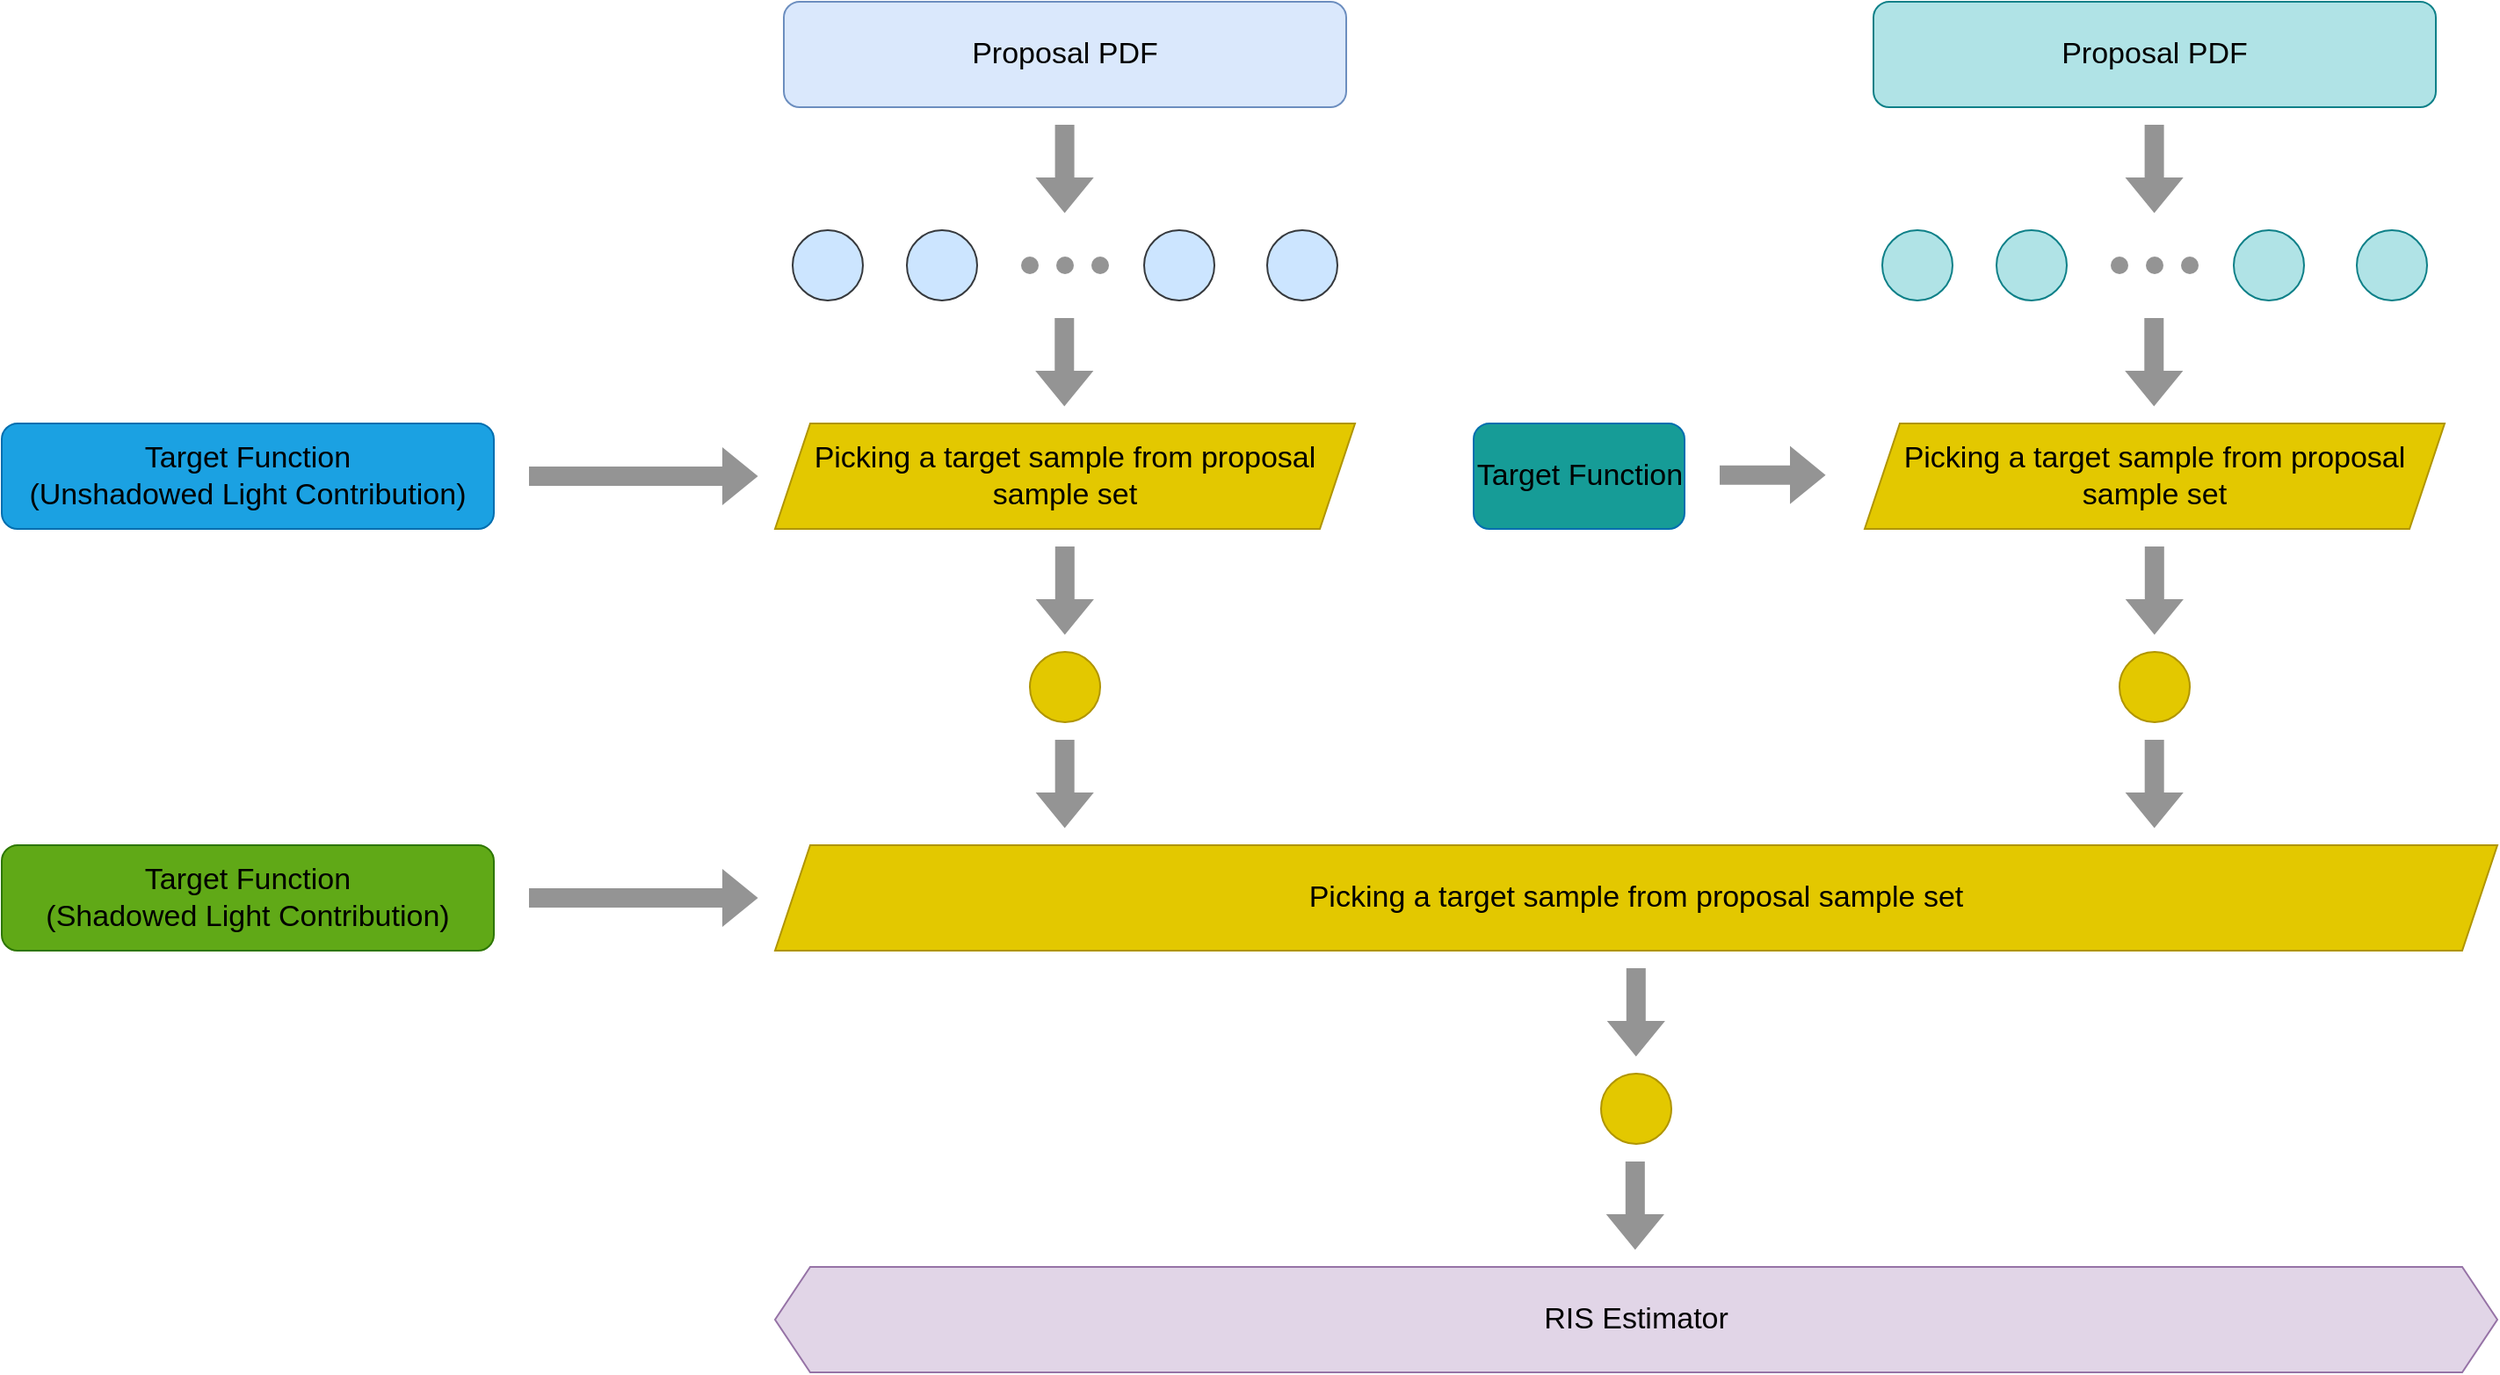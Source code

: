 <mxfile version="22.1.3" type="device">
  <diagram id="rXO1-PHmHEGK-uwkWSwN" name="Page-1">
    <mxGraphModel dx="2082" dy="1132" grid="1" gridSize="10" guides="1" tooltips="1" connect="1" arrows="1" fold="1" page="1" pageScale="1" pageWidth="850" pageHeight="1100" math="0" shadow="0">
      <root>
        <mxCell id="0" />
        <mxCell id="1" parent="0" />
        <mxCell id="51ZkBqOI2KHY6uZn7XRc-2" value="&lt;font style=&quot;font-size: 17px;&quot;&gt;Proposal PDF&lt;/font&gt;" style="rounded=1;whiteSpace=wrap;html=1;fillColor=#dae8fc;strokeColor=#6c8ebf;" parent="1" vertex="1">
          <mxGeometry x="345" y="60" width="320" height="60" as="geometry" />
        </mxCell>
        <mxCell id="51ZkBqOI2KHY6uZn7XRc-4" value="" style="ellipse;whiteSpace=wrap;html=1;fillColor=#cce5ff;strokeColor=#36393d;" parent="1" vertex="1">
          <mxGeometry x="350" y="190" width="40" height="40" as="geometry" />
        </mxCell>
        <mxCell id="51ZkBqOI2KHY6uZn7XRc-5" value="" style="shape=flexArrow;endArrow=classic;html=1;rounded=0;strokeColor=#949494;fillColor=#949494;" parent="1" edge="1">
          <mxGeometry width="50" height="50" relative="1" as="geometry">
            <mxPoint x="504.8" y="130" as="sourcePoint" />
            <mxPoint x="504.8" y="180" as="targetPoint" />
          </mxGeometry>
        </mxCell>
        <mxCell id="51ZkBqOI2KHY6uZn7XRc-6" value="" style="ellipse;whiteSpace=wrap;html=1;fillColor=#cce5ff;strokeColor=#36393d;" parent="1" vertex="1">
          <mxGeometry x="415" y="190" width="40" height="40" as="geometry" />
        </mxCell>
        <mxCell id="51ZkBqOI2KHY6uZn7XRc-7" value="" style="ellipse;whiteSpace=wrap;html=1;fillColor=#cce5ff;strokeColor=#36393d;" parent="1" vertex="1">
          <mxGeometry x="620" y="190" width="40" height="40" as="geometry" />
        </mxCell>
        <mxCell id="51ZkBqOI2KHY6uZn7XRc-8" value="" style="ellipse;whiteSpace=wrap;html=1;fillColor=#cce5ff;strokeColor=#36393d;" parent="1" vertex="1">
          <mxGeometry x="550" y="190" width="40" height="40" as="geometry" />
        </mxCell>
        <mxCell id="51ZkBqOI2KHY6uZn7XRc-10" value="&lt;font style=&quot;font-size: 17px;&quot; color=&quot;#000000&quot;&gt;Target Function&lt;br&gt;(Shadowed Light Contribution)&lt;br&gt;&lt;/font&gt;" style="rounded=1;whiteSpace=wrap;html=1;fillColor=#60a917;strokeColor=#2D7600;fontColor=#ffffff;" parent="1" vertex="1">
          <mxGeometry x="-100" y="540" width="280" height="60" as="geometry" />
        </mxCell>
        <mxCell id="51ZkBqOI2KHY6uZn7XRc-26" value="" style="ellipse;whiteSpace=wrap;html=1;fillColor=#949494;strokeColor=none;" parent="1" vertex="1">
          <mxGeometry x="480" y="205" width="10" height="10" as="geometry" />
        </mxCell>
        <mxCell id="51ZkBqOI2KHY6uZn7XRc-27" value="" style="ellipse;whiteSpace=wrap;html=1;fillColor=#949494;strokeColor=none;" parent="1" vertex="1">
          <mxGeometry x="500" y="205" width="10" height="10" as="geometry" />
        </mxCell>
        <mxCell id="51ZkBqOI2KHY6uZn7XRc-28" value="" style="ellipse;whiteSpace=wrap;html=1;fillColor=#949494;strokeColor=none;" parent="1" vertex="1">
          <mxGeometry x="520" y="205" width="10" height="10" as="geometry" />
        </mxCell>
        <mxCell id="51ZkBqOI2KHY6uZn7XRc-33" value="" style="shape=flexArrow;endArrow=classic;html=1;rounded=0;strokeColor=#949494;fillColor=#949494;" parent="1" edge="1">
          <mxGeometry width="50" height="50" relative="1" as="geometry">
            <mxPoint x="504.64" y="240" as="sourcePoint" />
            <mxPoint x="504.64" y="290" as="targetPoint" />
          </mxGeometry>
        </mxCell>
        <mxCell id="aF8rHnsR7WEKU3UhU54R-1" value="&lt;font style=&quot;font-size: 17px;&quot;&gt;Proposal PDF&lt;/font&gt;" style="rounded=1;whiteSpace=wrap;html=1;fillColor=#b0e3e6;strokeColor=#0e8088;" parent="1" vertex="1">
          <mxGeometry x="965" y="60" width="320" height="60" as="geometry" />
        </mxCell>
        <mxCell id="aF8rHnsR7WEKU3UhU54R-2" value="" style="ellipse;whiteSpace=wrap;html=1;fillColor=#b0e3e6;strokeColor=#0e8088;" parent="1" vertex="1">
          <mxGeometry x="970" y="190" width="40" height="40" as="geometry" />
        </mxCell>
        <mxCell id="aF8rHnsR7WEKU3UhU54R-3" value="" style="shape=flexArrow;endArrow=classic;html=1;rounded=0;strokeColor=#949494;fillColor=#949494;" parent="1" edge="1">
          <mxGeometry width="50" height="50" relative="1" as="geometry">
            <mxPoint x="1124.8" y="130" as="sourcePoint" />
            <mxPoint x="1124.8" y="180" as="targetPoint" />
          </mxGeometry>
        </mxCell>
        <mxCell id="aF8rHnsR7WEKU3UhU54R-4" value="" style="ellipse;whiteSpace=wrap;html=1;fillColor=#b0e3e6;strokeColor=#0e8088;" parent="1" vertex="1">
          <mxGeometry x="1035" y="190" width="40" height="40" as="geometry" />
        </mxCell>
        <mxCell id="aF8rHnsR7WEKU3UhU54R-5" value="" style="ellipse;whiteSpace=wrap;html=1;fillColor=#b0e3e6;strokeColor=#0e8088;" parent="1" vertex="1">
          <mxGeometry x="1240" y="190" width="40" height="40" as="geometry" />
        </mxCell>
        <mxCell id="aF8rHnsR7WEKU3UhU54R-6" value="" style="ellipse;whiteSpace=wrap;html=1;fillColor=#b0e3e6;strokeColor=#0e8088;" parent="1" vertex="1">
          <mxGeometry x="1170" y="190" width="40" height="40" as="geometry" />
        </mxCell>
        <mxCell id="aF8rHnsR7WEKU3UhU54R-7" value="&lt;font style=&quot;font-size: 17px;&quot; color=&quot;#000000&quot;&gt;Target Function&lt;/font&gt;" style="rounded=1;whiteSpace=wrap;html=1;fillColor=#169C97;strokeColor=#006EAF;fontColor=#ffffff;" parent="1" vertex="1">
          <mxGeometry x="737.5" y="300" width="120" height="60" as="geometry" />
        </mxCell>
        <mxCell id="aF8rHnsR7WEKU3UhU54R-8" value="&lt;span style=&quot;font-size: 17px;&quot;&gt;Picking a target sample from proposal sample set&lt;/span&gt;" style="shape=parallelogram;perimeter=parallelogramPerimeter;whiteSpace=wrap;html=1;fixedSize=1;fontColor=#000000;fillColor=#e3c800;strokeColor=#B09500;" parent="1" vertex="1">
          <mxGeometry x="960" y="300" width="330" height="60" as="geometry" />
        </mxCell>
        <mxCell id="aF8rHnsR7WEKU3UhU54R-9" value="" style="shape=flexArrow;endArrow=classic;html=1;rounded=0;fontColor=#000000;strokeColor=#949494;fillColor=#949494;fillStyle=solid;gradientColor=none;" parent="1" edge="1">
          <mxGeometry width="50" height="50" relative="1" as="geometry">
            <mxPoint x="877.5" y="329.33" as="sourcePoint" />
            <mxPoint x="937.5" y="329.33" as="targetPoint" />
          </mxGeometry>
        </mxCell>
        <mxCell id="aF8rHnsR7WEKU3UhU54R-10" value="" style="ellipse;whiteSpace=wrap;html=1;fillColor=#e3c800;strokeColor=#B09500;fontColor=#000000;" parent="1" vertex="1">
          <mxGeometry x="1105" y="430" width="40" height="40" as="geometry" />
        </mxCell>
        <mxCell id="aF8rHnsR7WEKU3UhU54R-12" value="" style="ellipse;whiteSpace=wrap;html=1;fillColor=#949494;strokeColor=none;" parent="1" vertex="1">
          <mxGeometry x="1100" y="205" width="10" height="10" as="geometry" />
        </mxCell>
        <mxCell id="aF8rHnsR7WEKU3UhU54R-13" value="" style="ellipse;whiteSpace=wrap;html=1;fillColor=#949494;strokeColor=none;" parent="1" vertex="1">
          <mxGeometry x="1120" y="205" width="10" height="10" as="geometry" />
        </mxCell>
        <mxCell id="aF8rHnsR7WEKU3UhU54R-14" value="" style="ellipse;whiteSpace=wrap;html=1;fillColor=#949494;strokeColor=none;" parent="1" vertex="1">
          <mxGeometry x="1140" y="205" width="10" height="10" as="geometry" />
        </mxCell>
        <mxCell id="aF8rHnsR7WEKU3UhU54R-18" value="" style="shape=flexArrow;endArrow=classic;html=1;rounded=0;strokeColor=#949494;fillColor=#949494;" parent="1" edge="1">
          <mxGeometry width="50" height="50" relative="1" as="geometry">
            <mxPoint x="1124.64" y="240" as="sourcePoint" />
            <mxPoint x="1124.64" y="290" as="targetPoint" />
          </mxGeometry>
        </mxCell>
        <mxCell id="aF8rHnsR7WEKU3UhU54R-19" value="" style="shape=flexArrow;endArrow=classic;html=1;rounded=0;strokeColor=#949494;fillColor=#949494;" parent="1" edge="1">
          <mxGeometry width="50" height="50" relative="1" as="geometry">
            <mxPoint x="1124.9" y="370" as="sourcePoint" />
            <mxPoint x="1124.9" y="420" as="targetPoint" />
          </mxGeometry>
        </mxCell>
        <mxCell id="aF8rHnsR7WEKU3UhU54R-20" value="" style="shape=flexArrow;endArrow=classic;html=1;rounded=0;strokeColor=#949494;fillColor=#949494;" parent="1" edge="1">
          <mxGeometry width="50" height="50" relative="1" as="geometry">
            <mxPoint x="1124.84" y="480" as="sourcePoint" />
            <mxPoint x="1124.84" y="530" as="targetPoint" />
          </mxGeometry>
        </mxCell>
        <mxCell id="O9pXOxT7fYtQk2BrE4bB-1" value="&lt;span style=&quot;font-size: 17px;&quot;&gt;Picking a target sample from proposal sample set&lt;/span&gt;" style="shape=parallelogram;perimeter=parallelogramPerimeter;whiteSpace=wrap;html=1;fixedSize=1;fontColor=#000000;fillColor=#e3c800;strokeColor=#B09500;" parent="1" vertex="1">
          <mxGeometry x="340" y="540" width="980" height="60" as="geometry" />
        </mxCell>
        <mxCell id="O9pXOxT7fYtQk2BrE4bB-4" value="&lt;font style=&quot;font-size: 17px;&quot;&gt;RIS Estimator&lt;/font&gt;" style="shape=hexagon;perimeter=hexagonPerimeter2;whiteSpace=wrap;html=1;fixedSize=1;fillColor=#e1d5e7;strokeColor=#9673a6;" parent="1" vertex="1">
          <mxGeometry x="340" y="780" width="980" height="60" as="geometry" />
        </mxCell>
        <mxCell id="O9pXOxT7fYtQk2BrE4bB-5" value="" style="ellipse;whiteSpace=wrap;html=1;fillColor=#e3c800;strokeColor=#B09500;fontColor=#000000;" parent="1" vertex="1">
          <mxGeometry x="810" y="670" width="40" height="40" as="geometry" />
        </mxCell>
        <mxCell id="O9pXOxT7fYtQk2BrE4bB-10" value="" style="shape=flexArrow;endArrow=classic;html=1;rounded=0;strokeColor=#949494;fillColor=#949494;" parent="1" edge="1">
          <mxGeometry width="50" height="50" relative="1" as="geometry">
            <mxPoint x="829.9" y="610" as="sourcePoint" />
            <mxPoint x="829.9" y="660" as="targetPoint" />
          </mxGeometry>
        </mxCell>
        <mxCell id="O9pXOxT7fYtQk2BrE4bB-11" value="" style="shape=flexArrow;endArrow=classic;html=1;rounded=0;strokeColor=#949494;fillColor=#949494;" parent="1" edge="1">
          <mxGeometry width="50" height="50" relative="1" as="geometry">
            <mxPoint x="829.41" y="720" as="sourcePoint" />
            <mxPoint x="829.41" y="770" as="targetPoint" />
          </mxGeometry>
        </mxCell>
        <mxCell id="DG_KQ0PJAfyvgjOWVYvD-15" value="&lt;font style=&quot;font-size: 17px;&quot;&gt;Picking a target sample from proposal sample set&lt;/font&gt;" style="shape=parallelogram;perimeter=parallelogramPerimeter;whiteSpace=wrap;html=1;fixedSize=1;fontColor=#000000;fillColor=#e3c800;strokeColor=#B09500;" parent="1" vertex="1">
          <mxGeometry x="340" y="300" width="330" height="60" as="geometry" />
        </mxCell>
        <mxCell id="DG_KQ0PJAfyvgjOWVYvD-17" value="" style="ellipse;whiteSpace=wrap;html=1;fillColor=#e3c800;strokeColor=#B09500;fontColor=#000000;" parent="1" vertex="1">
          <mxGeometry x="485" y="430" width="40" height="40" as="geometry" />
        </mxCell>
        <mxCell id="DG_KQ0PJAfyvgjOWVYvD-18" value="" style="shape=flexArrow;endArrow=classic;html=1;rounded=0;strokeColor=#949494;fillColor=#949494;" parent="1" edge="1">
          <mxGeometry width="50" height="50" relative="1" as="geometry">
            <mxPoint x="504.9" y="370" as="sourcePoint" />
            <mxPoint x="504.9" y="420" as="targetPoint" />
          </mxGeometry>
        </mxCell>
        <mxCell id="DG_KQ0PJAfyvgjOWVYvD-19" value="" style="shape=flexArrow;endArrow=classic;html=1;rounded=0;strokeColor=#949494;fillColor=#949494;" parent="1" edge="1">
          <mxGeometry width="50" height="50" relative="1" as="geometry">
            <mxPoint x="504.84" y="480" as="sourcePoint" />
            <mxPoint x="504.84" y="530" as="targetPoint" />
          </mxGeometry>
        </mxCell>
        <mxCell id="B0mQoxG7C0klnOTUYFhP-3" value="" style="shape=flexArrow;endArrow=classic;html=1;rounded=0;strokeColor=#949494;fillColor=#949494;" parent="1" edge="1">
          <mxGeometry width="50" height="50" relative="1" as="geometry">
            <mxPoint x="200" y="570" as="sourcePoint" />
            <mxPoint x="330" y="570" as="targetPoint" />
          </mxGeometry>
        </mxCell>
        <mxCell id="B0mQoxG7C0klnOTUYFhP-4" value="&lt;font style=&quot;font-size: 17px;&quot; color=&quot;#000000&quot;&gt;Target Function&lt;br&gt;(Unshadowed Light Contribution)&lt;br&gt;&lt;/font&gt;" style="rounded=1;whiteSpace=wrap;html=1;fillColor=#1ba1e2;strokeColor=#006EAF;fontColor=#ffffff;" parent="1" vertex="1">
          <mxGeometry x="-100" y="300" width="280" height="60" as="geometry" />
        </mxCell>
        <mxCell id="B0mQoxG7C0klnOTUYFhP-5" value="" style="shape=flexArrow;endArrow=classic;html=1;rounded=0;strokeColor=#949494;fillColor=#949494;" parent="1" edge="1">
          <mxGeometry width="50" height="50" relative="1" as="geometry">
            <mxPoint x="200.0" y="330" as="sourcePoint" />
            <mxPoint x="330" y="330" as="targetPoint" />
          </mxGeometry>
        </mxCell>
      </root>
    </mxGraphModel>
  </diagram>
</mxfile>

